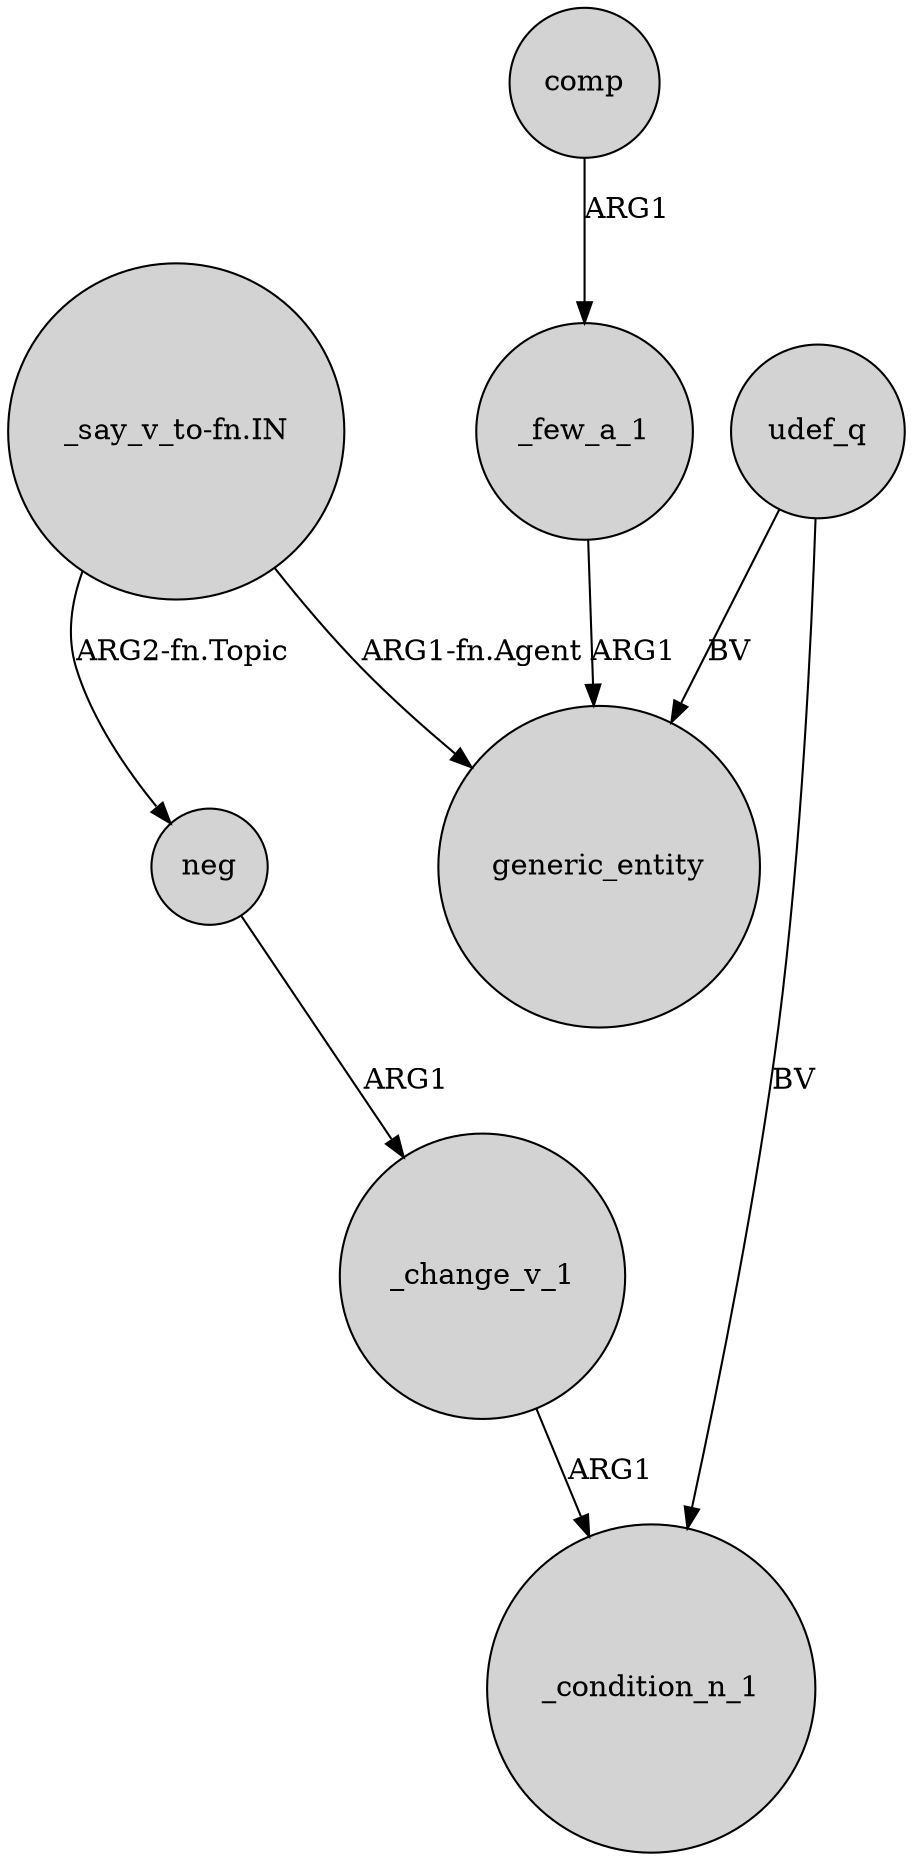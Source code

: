 digraph {
	node [shape=circle style=filled]
	"_say_v_to-fn.IN" -> neg [label="ARG2-fn.Topic"]
	"_say_v_to-fn.IN" -> generic_entity [label="ARG1-fn.Agent"]
	udef_q -> generic_entity [label=BV]
	neg -> _change_v_1 [label=ARG1]
	_few_a_1 -> generic_entity [label=ARG1]
	udef_q -> _condition_n_1 [label=BV]
	_change_v_1 -> _condition_n_1 [label=ARG1]
	comp -> _few_a_1 [label=ARG1]
}
